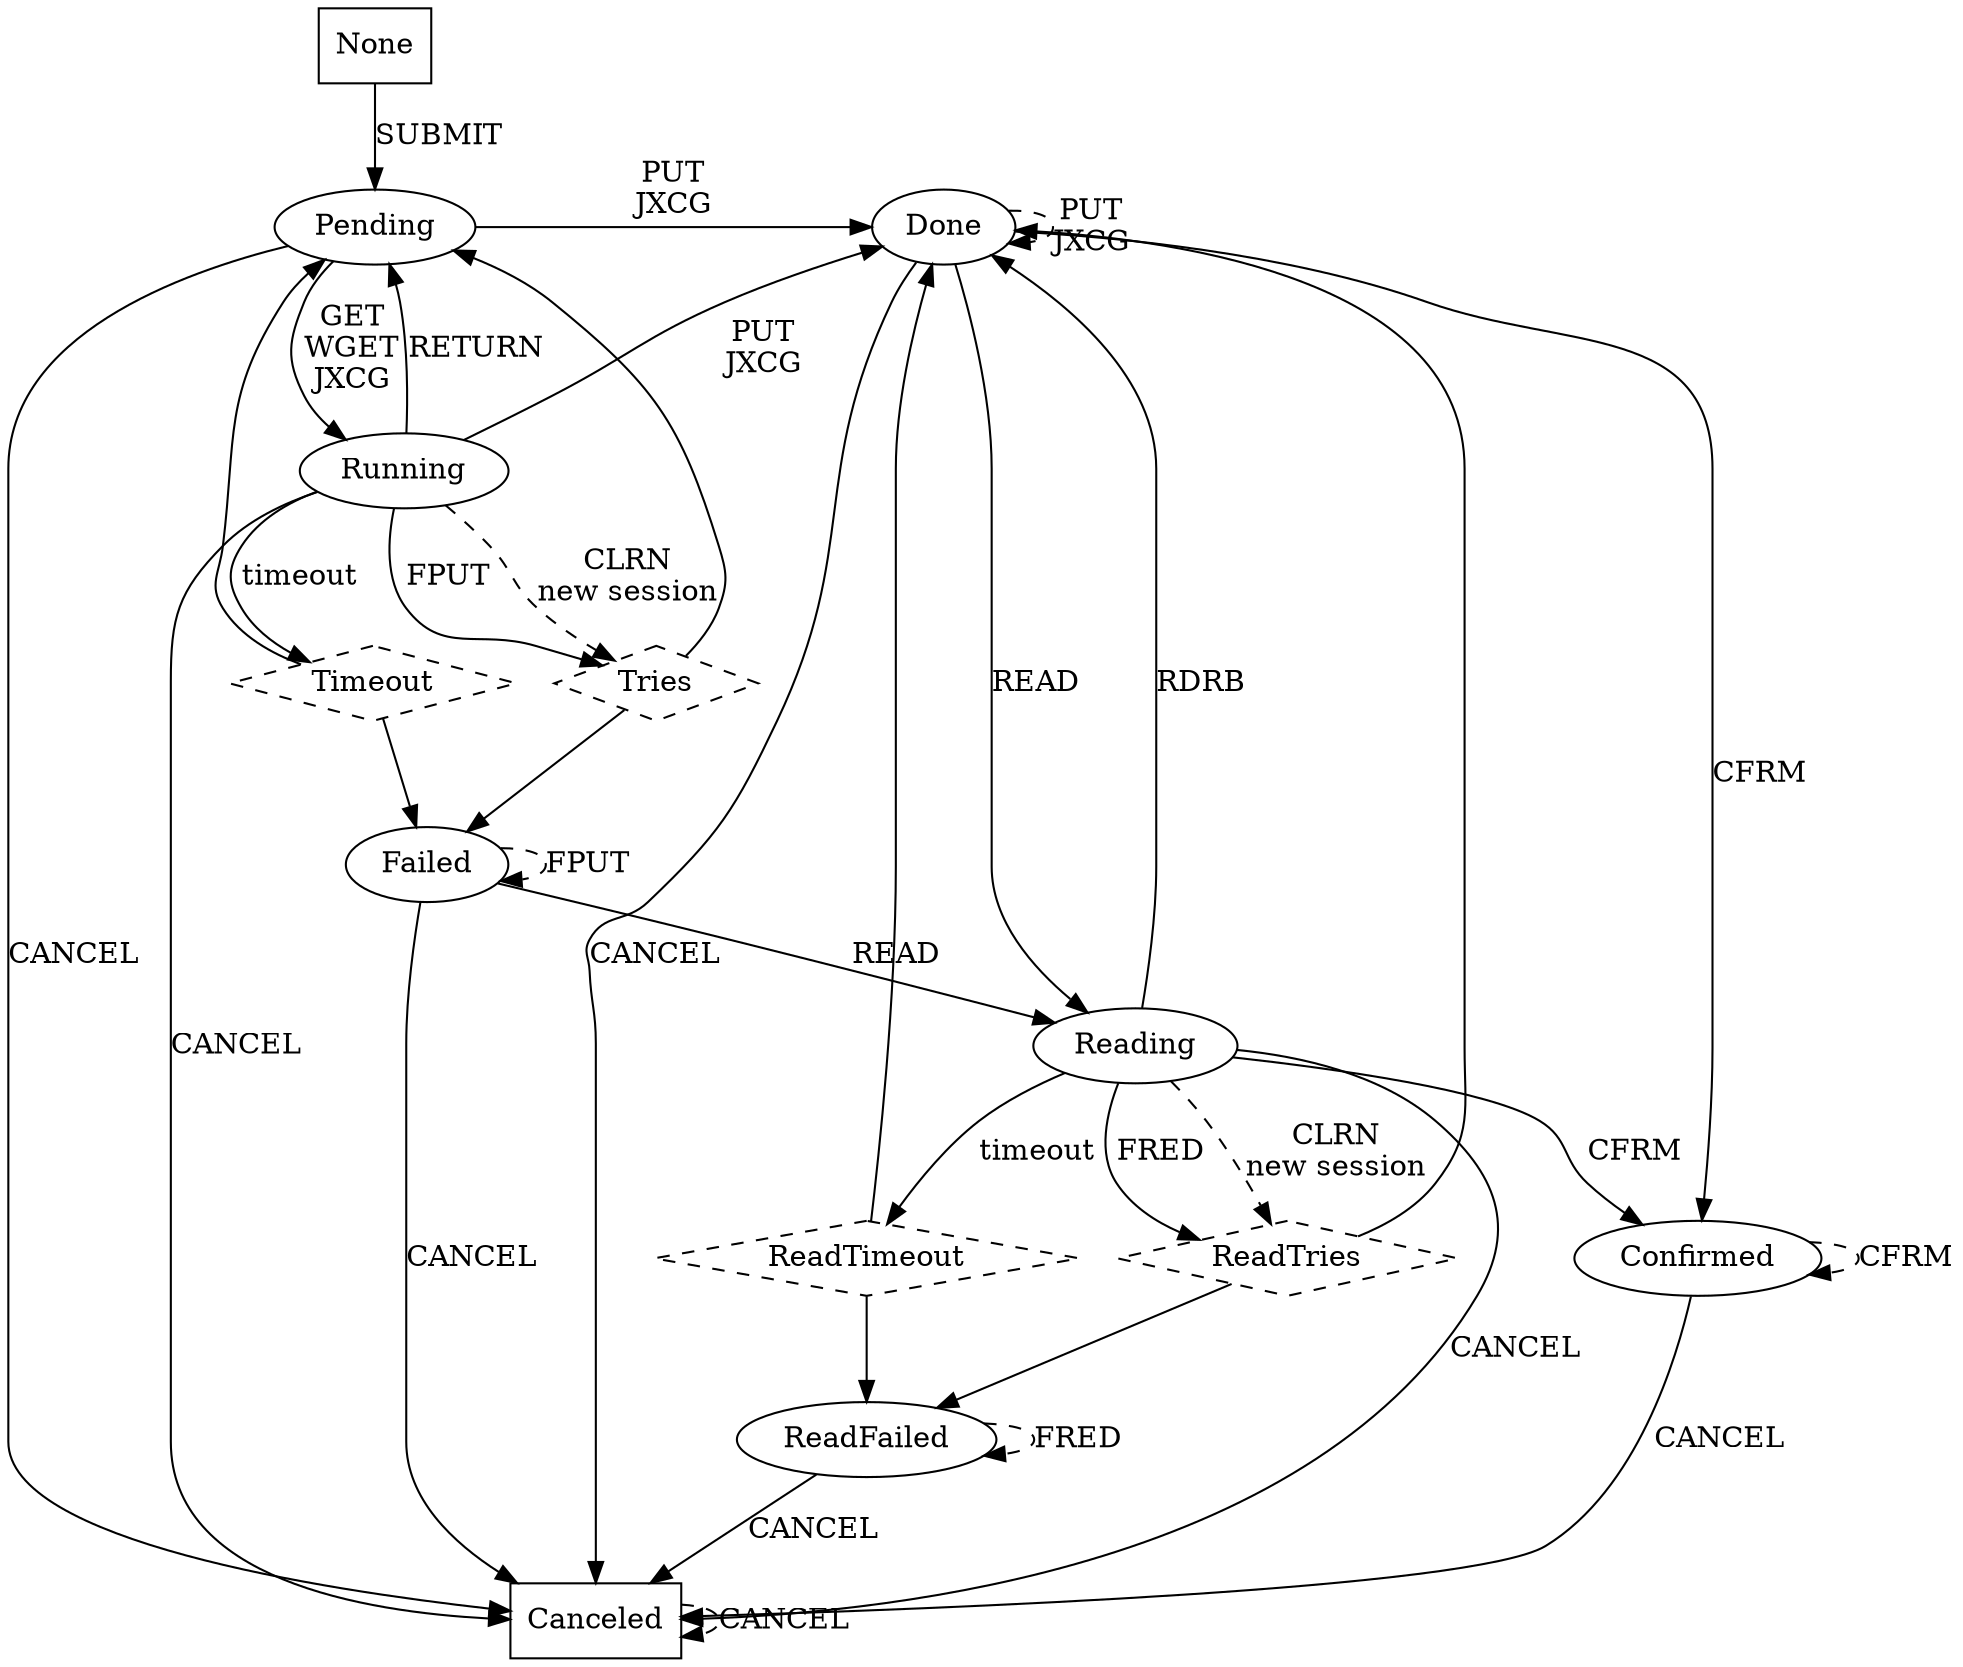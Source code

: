 # dot -T ps state_graph.dot -o state_graph.ps

digraph NetScheduleNew {

    None        [ label = "None",        shape = "box" ];
    Canceled    [ label = "Canceled",    shape = "box" ];
    Timeout     [ label = "Timeout",     shape = "diamond", style = "dashed" ];
    ReadTimeout [ label = "ReadTimeout", shape = "diamond", style = "dashed" ];
    Tries       [ label = "Tries",       shape = "diamond", style = "dashed" ];
    ReadTries   [ label = "ReadTries",   shape = "diamond", style = "dashed" ];

    None        -> Pending          [ label = "SUBMIT" ];

    Pending     -> Running          [ label = "GET\nWGET\nJXCG" ];
    Pending     -> Canceled         [ label = "CANCEL" ];
    Pending     -> Done             [ label = "PUT\nJXCG" ];

    Running     -> Pending          [ label = "RETURN" ];
    Running     -> Canceled         [ label = "CANCEL" ];
    Running     -> Done             [ label = "PUT\nJXCG" ];
    Running     -> Timeout          [ label = "timeout" ];
    Running     -> Tries            [ label = "FPUT" ];
    Running     -> Tries            [ label = "CLRN\nnew session", style = "dashed" ];

    Tries       -> Failed;
    Tries       -> Pending;

    Timeout     -> Pending;
    Timeout     -> Failed;

    Failed      -> Reading          [ label = "READ" ];
    Failed      -> Canceled         [ label = "CANCEL" ];
    Failed      -> Failed           [ label = "FPUT", style = "dashed" ];

    Done        -> Reading          [ label = "READ" ];
    Done        -> Canceled         [ label = "CANCEL" ];
    Done        -> Done             [ label = "PUT\nJXCG", style = "dashed" ];
    Done        -> Confirmed        [ label = "CFRM" ];

    Reading     -> Canceled         [ label = "CANCEL" ];
    Reading     -> Confirmed        [ label = "CFRM" ];
    Reading     -> Done             [ label = "RDRB" ];
    Reading     -> ReadTimeout      [ label = "timeout" ];
    Reading     -> ReadTries        [ label = "FRED" ];
    Reading     -> ReadTries        [ label = "CLRN\nnew session", style = "dashed" ];

    ReadTries   -> ReadFailed;
    ReadTries   -> Done;

    ReadTimeout -> Done;
    ReadTimeout -> ReadFailed;

    ReadFailed  -> Canceled         [ label = "CANCEL" ];
    ReadFailed  -> ReadFailed       [ label = "FRED", style = "dashed" ];

    Confirmed   -> Canceled         [ label = "CANCEL" ];
    Confirmed   -> Confirmed        [ label = "CFRM", style = "dashed" ];

    Canceled    -> Canceled         [ label = "CANCEL", style = "dashed" ];

    { rank = same; "Done"; "Pending" }
}

